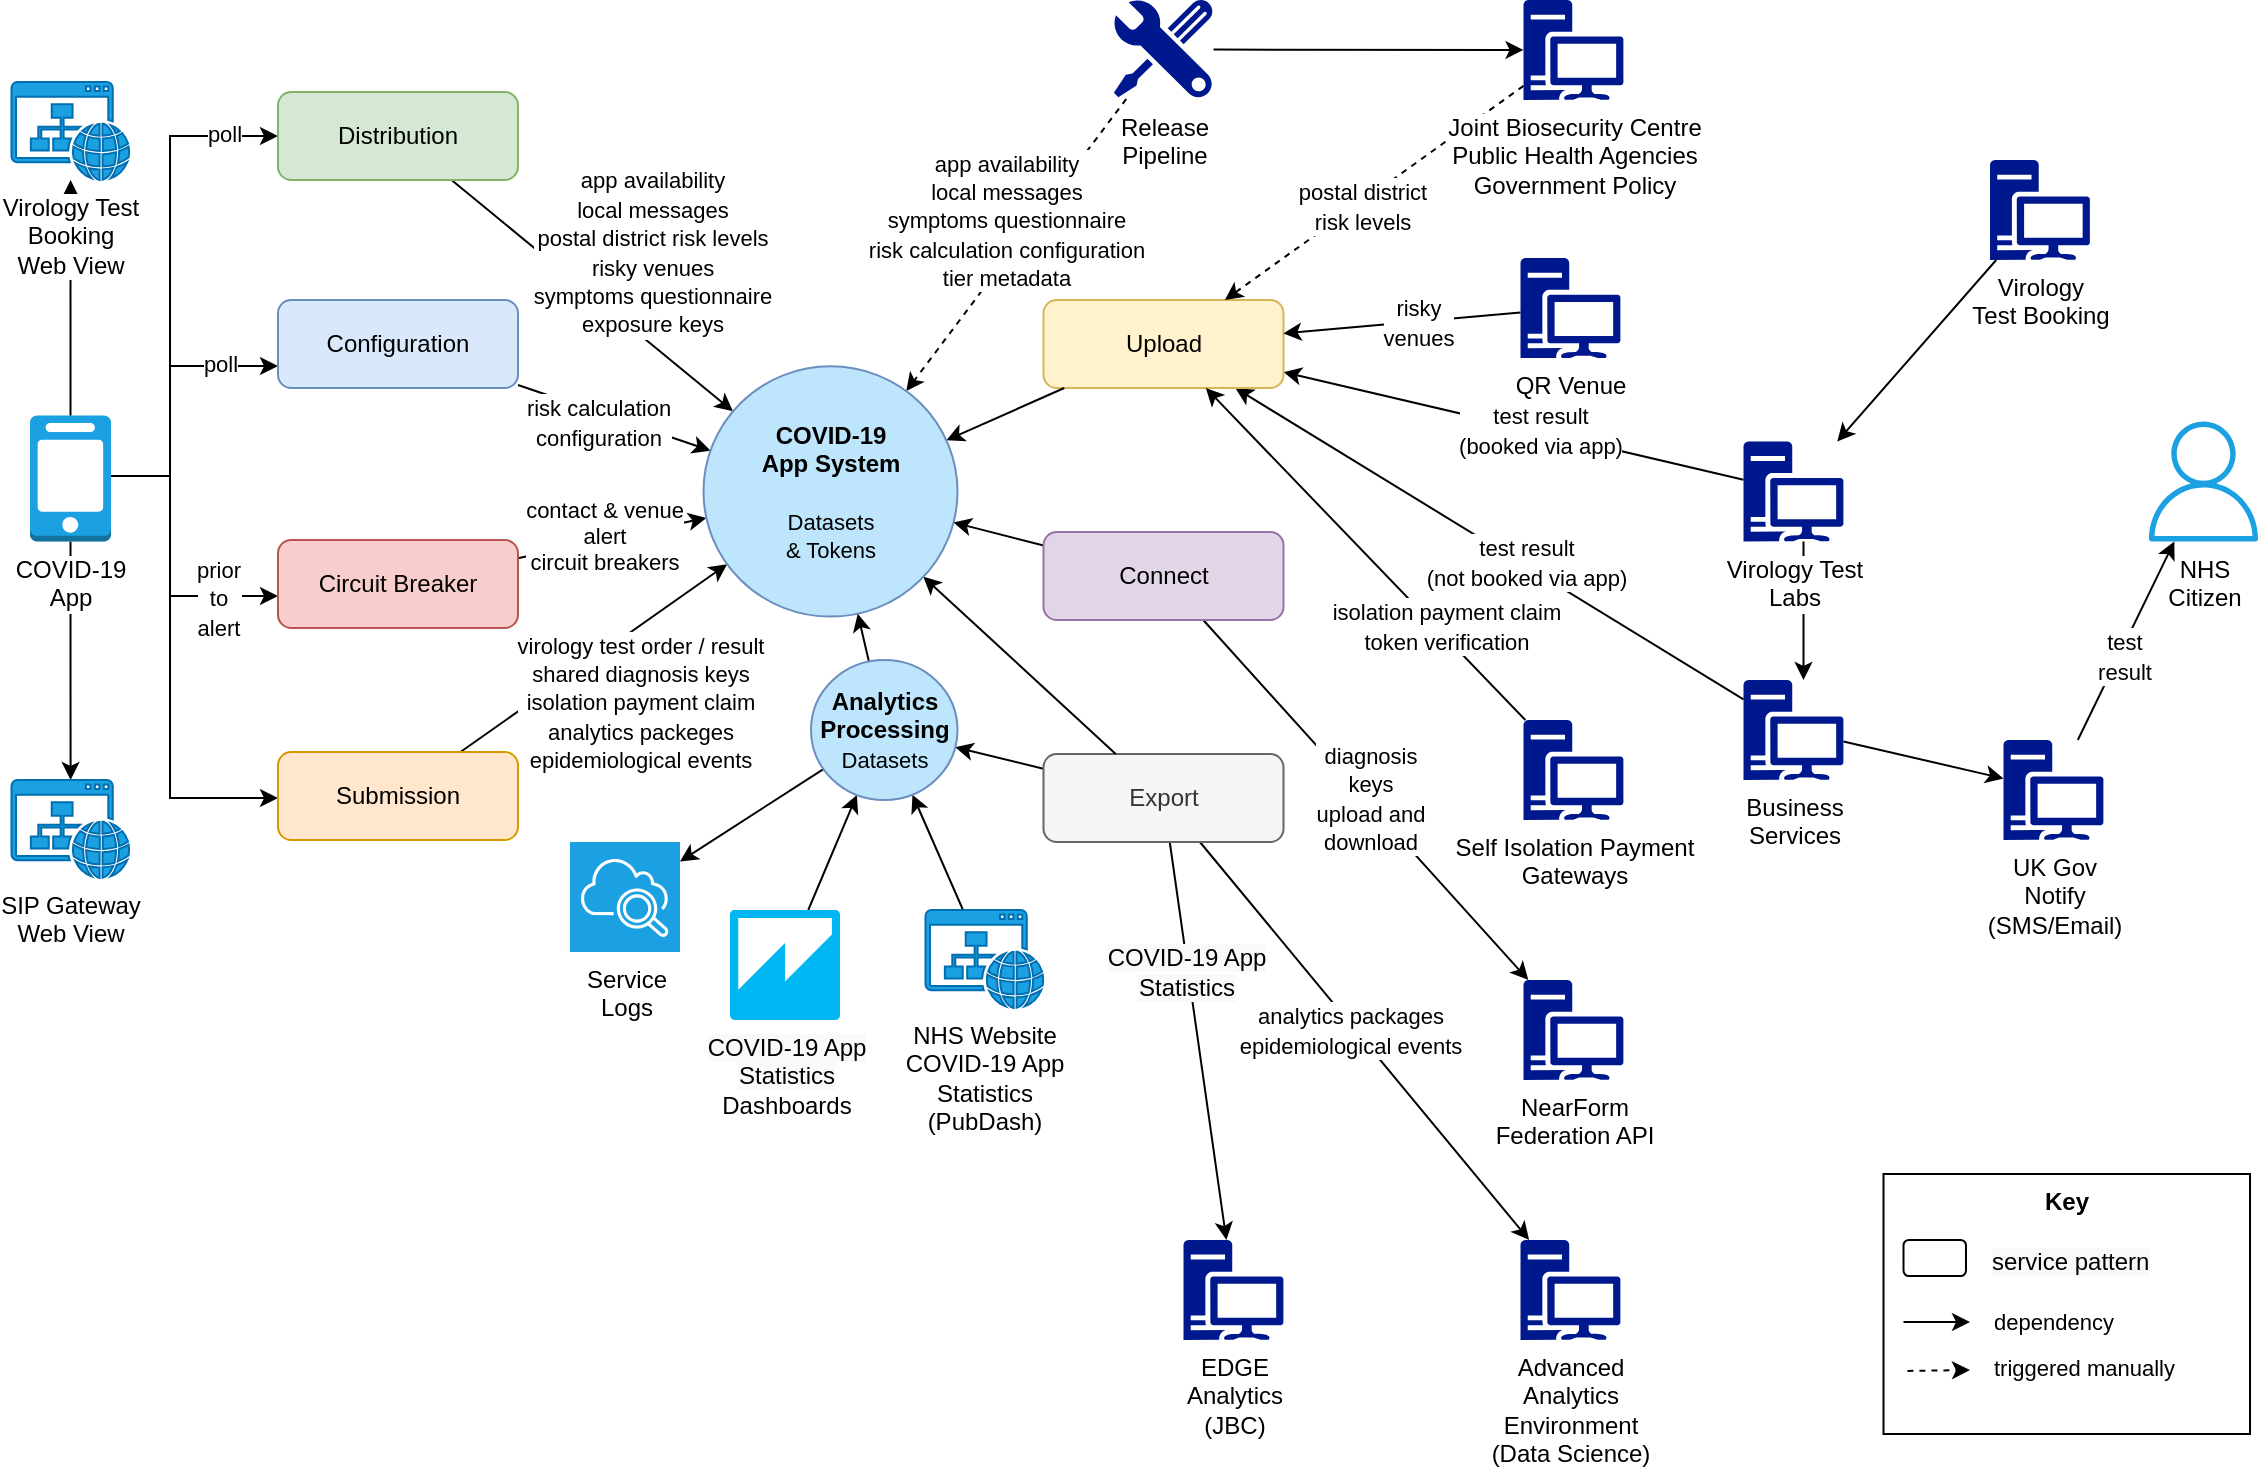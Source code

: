 <mxfile version="14.6.13" type="device"><diagram id="YvtDIl3AJYS9Tx4Kf0Pk" name="Page-1"><mxGraphModel dx="922" dy="652" grid="1" gridSize="10" guides="1" tooltips="1" connect="1" arrows="1" fold="1" page="1" pageScale="1" pageWidth="1169" pageHeight="1654" math="0" shadow="0"><root><mxCell id="0"/><mxCell id="1" parent="0"/><mxCell id="ELu_MXELMl4_VBQxbb0B-54" value="&lt;b&gt;Key&lt;/b&gt;" style="rounded=0;whiteSpace=wrap;html=1;labelPosition=center;verticalLabelPosition=middle;align=center;verticalAlign=top;fontSize=12;" parent="1" vertex="1"><mxGeometry x="956.75" y="697" width="183.25" height="130" as="geometry"/></mxCell><mxCell id="ELu_MXELMl4_VBQxbb0B-1" style="edgeStyle=orthogonalEdgeStyle;rounded=0;orthogonalLoop=1;jettySize=auto;html=1;startArrow=none;startFill=0;" parent="1" source="ELu_MXELMl4_VBQxbb0B-5" target="ELu_MXELMl4_VBQxbb0B-43" edge="1"><mxGeometry relative="1" as="geometry"><Array as="points"><mxPoint x="100" y="348"/><mxPoint x="100" y="408"/></Array></mxGeometry></mxCell><mxCell id="ELu_MXELMl4_VBQxbb0B-73" value="&lt;font style=&quot;font-size: 11px&quot;&gt;prior&lt;br&gt;to&lt;br&gt;alert&lt;br&gt;&lt;/font&gt;" style="edgeLabel;html=1;align=center;verticalAlign=middle;resizable=0;points=[];fontSize=12;" parent="ELu_MXELMl4_VBQxbb0B-1" vertex="1" connectable="0"><mxGeometry x="0.579" y="-1" relative="1" as="geometry"><mxPoint as="offset"/></mxGeometry></mxCell><mxCell id="ELu_MXELMl4_VBQxbb0B-2" style="edgeStyle=orthogonalEdgeStyle;rounded=0;orthogonalLoop=1;jettySize=auto;html=1;startArrow=none;startFill=0;" parent="1" source="ELu_MXELMl4_VBQxbb0B-5" target="ELu_MXELMl4_VBQxbb0B-16" edge="1"><mxGeometry relative="1" as="geometry"><Array as="points"><mxPoint x="100" y="348"/><mxPoint x="100" y="509"/></Array><mxPoint x="15.25" y="392.06" as="sourcePoint"/><mxPoint x="138.98" y="-103.94" as="targetPoint"/></mxGeometry></mxCell><mxCell id="ELu_MXELMl4_VBQxbb0B-3" style="edgeStyle=orthogonalEdgeStyle;rounded=0;orthogonalLoop=1;jettySize=auto;html=1;startArrow=none;startFill=0;" parent="1" source="ELu_MXELMl4_VBQxbb0B-5" target="ELu_MXELMl4_VBQxbb0B-25" edge="1"><mxGeometry relative="1" as="geometry"><Array as="points"><mxPoint x="100" y="348"/><mxPoint x="100" y="293"/></Array></mxGeometry></mxCell><mxCell id="ELu_MXELMl4_VBQxbb0B-4" value="poll" style="edgeLabel;html=1;align=center;verticalAlign=middle;resizable=0;points=[];" parent="ELu_MXELMl4_VBQxbb0B-3" vertex="1" connectable="0"><mxGeometry x="0.582" relative="1" as="geometry"><mxPoint y="-1" as="offset"/></mxGeometry></mxCell><mxCell id="ELu_MXELMl4_VBQxbb0B-78" style="edgeStyle=orthogonalEdgeStyle;rounded=0;orthogonalLoop=1;jettySize=auto;html=1;fontSize=12;" parent="1" source="ELu_MXELMl4_VBQxbb0B-5" target="042qW5zyvsDATAmllYkp-1" edge="1"><mxGeometry relative="1" as="geometry"><mxPoint x="50.8" y="520" as="targetPoint"/></mxGeometry></mxCell><mxCell id="ELu_MXELMl4_VBQxbb0B-6" style="rounded=0;orthogonalLoop=1;jettySize=auto;html=1;" parent="1" source="ELu_MXELMl4_VBQxbb0B-7" target="ELu_MXELMl4_VBQxbb0B-17" edge="1"><mxGeometry relative="1" as="geometry"><mxPoint x="923.75" y="365.14" as="targetPoint"/></mxGeometry></mxCell><mxCell id="ELu_MXELMl4_VBQxbb0B-56" value="&lt;font style=&quot;font-size: 11px&quot;&gt;test result&lt;br&gt;(booked via app)&lt;br&gt;&lt;/font&gt;" style="edgeLabel;html=1;align=center;verticalAlign=middle;resizable=0;points=[];fontSize=12;" parent="ELu_MXELMl4_VBQxbb0B-6" vertex="1" connectable="0"><mxGeometry x="-0.112" y="-1" relative="1" as="geometry"><mxPoint as="offset"/></mxGeometry></mxCell><mxCell id="ELu_MXELMl4_VBQxbb0B-8" style="edgeStyle=none;rounded=0;orthogonalLoop=1;jettySize=auto;html=1;" parent="1" source="ELu_MXELMl4_VBQxbb0B-11" target="ELu_MXELMl4_VBQxbb0B-34" edge="1"><mxGeometry relative="1" as="geometry"/></mxCell><mxCell id="ELu_MXELMl4_VBQxbb0B-74" value="&lt;span style=&quot;font-size: 11px&quot;&gt;&lt;br&gt;&lt;/span&gt;" style="edgeLabel;html=1;align=center;verticalAlign=middle;resizable=0;points=[];fontSize=12;" parent="ELu_MXELMl4_VBQxbb0B-8" vertex="1" connectable="0"><mxGeometry x="-0.226" y="2" relative="1" as="geometry"><mxPoint as="offset"/></mxGeometry></mxCell><mxCell id="ELu_MXELMl4_VBQxbb0B-9" style="rounded=0;orthogonalLoop=1;jettySize=auto;html=1;" parent="1" source="ELu_MXELMl4_VBQxbb0B-11" target="ELu_MXELMl4_VBQxbb0B-17" edge="1"><mxGeometry relative="1" as="geometry"><mxPoint x="745.247" y="499.3" as="targetPoint"/></mxGeometry></mxCell><mxCell id="ELu_MXELMl4_VBQxbb0B-57" value="&lt;font style=&quot;font-size: 11px&quot;&gt;test result&lt;br&gt;(not booked via app)&lt;br&gt;&lt;/font&gt;" style="edgeLabel;html=1;align=center;verticalAlign=middle;resizable=0;points=[];fontSize=12;" parent="ELu_MXELMl4_VBQxbb0B-9" vertex="1" connectable="0"><mxGeometry x="-0.137" y="-2" relative="1" as="geometry"><mxPoint as="offset"/></mxGeometry></mxCell><mxCell id="ELu_MXELMl4_VBQxbb0B-10" style="edgeStyle=orthogonalEdgeStyle;rounded=0;orthogonalLoop=1;jettySize=auto;html=1;" parent="1" source="ELu_MXELMl4_VBQxbb0B-7" target="ELu_MXELMl4_VBQxbb0B-11" edge="1"><mxGeometry relative="1" as="geometry"><Array as="points"><mxPoint x="916.75" y="420"/><mxPoint x="916.75" y="420"/></Array></mxGeometry></mxCell><mxCell id="ELu_MXELMl4_VBQxbb0B-11" value="Business &lt;br&gt;Services" style="aspect=fixed;pointerEvents=1;shadow=0;dashed=0;html=1;strokeColor=none;labelPosition=center;verticalLabelPosition=bottom;verticalAlign=top;align=center;fillColor=#00188D;shape=mxgraph.mscae.enterprise.workstation_client" parent="1" vertex="1"><mxGeometry x="886.75" y="450" width="50" height="50" as="geometry"/></mxCell><mxCell id="ELu_MXELMl4_VBQxbb0B-12" value="NHS&lt;br&gt;Citizen" style="outlineConnect=0;fontColor=#000000;fillColor=#1ba1e2;strokeColor=#006EAF;dashed=0;verticalLabelPosition=bottom;verticalAlign=top;align=center;html=1;fontSize=12;aspect=fixed;pointerEvents=1;shape=mxgraph.aws4.user;" parent="1" vertex="1"><mxGeometry x="1086.75" y="320.73" width="60" height="60" as="geometry"/></mxCell><mxCell id="ELu_MXELMl4_VBQxbb0B-13" value="" style="edgeStyle=orthogonalEdgeStyle;rounded=0;orthogonalLoop=1;jettySize=auto;html=1;" parent="1" source="ELu_MXELMl4_VBQxbb0B-5" target="ELu_MXELMl4_VBQxbb0B-23" edge="1"><mxGeometry relative="1" as="geometry"><Array as="points"><mxPoint x="100" y="348"/><mxPoint x="100" y="178"/></Array></mxGeometry></mxCell><mxCell id="ELu_MXELMl4_VBQxbb0B-14" value="poll" style="edgeLabel;html=1;align=center;verticalAlign=middle;resizable=0;points=[];" parent="ELu_MXELMl4_VBQxbb0B-13" vertex="1" connectable="0"><mxGeometry x="0.662" y="1" relative="1" as="geometry"><mxPoint x="16" as="offset"/></mxGeometry></mxCell><mxCell id="ELu_MXELMl4_VBQxbb0B-15" style="edgeStyle=none;rounded=0;orthogonalLoop=1;jettySize=auto;html=1;" parent="1" source="ELu_MXELMl4_VBQxbb0B-16" target="ELu_MXELMl4_VBQxbb0B-44" edge="1"><mxGeometry relative="1" as="geometry"/></mxCell><mxCell id="ELu_MXELMl4_VBQxbb0B-71" value="&lt;font style=&quot;font-size: 11px&quot;&gt;virology test order / result&lt;br&gt;shared diagnosis keys&lt;br&gt;isolation payment claim&lt;br&gt;analytics packeges&lt;br&gt;epidemiological events&lt;br&gt;&lt;/font&gt;" style="edgeLabel;html=1;align=center;verticalAlign=middle;resizable=0;points=[];fontSize=12;" parent="ELu_MXELMl4_VBQxbb0B-15" vertex="1" connectable="0"><mxGeometry x="-0.082" y="-1" relative="1" as="geometry"><mxPoint x="28" y="17" as="offset"/></mxGeometry></mxCell><mxCell id="ELu_MXELMl4_VBQxbb0B-16" value="Submission" style="rounded=1;whiteSpace=wrap;html=1;fillColor=#ffe6cc;strokeColor=#d79b00;" parent="1" vertex="1"><mxGeometry x="154" y="486" width="120" height="44" as="geometry"/></mxCell><mxCell id="ELu_MXELMl4_VBQxbb0B-17" value="Upload" style="rounded=1;whiteSpace=wrap;html=1;fillColor=#fff2cc;strokeColor=#d6b656;" parent="1" vertex="1"><mxGeometry x="536.75" y="260" width="120" height="44" as="geometry"/></mxCell><mxCell id="ELu_MXELMl4_VBQxbb0B-18" style="rounded=0;orthogonalLoop=1;jettySize=auto;html=1;" parent="1" source="ELu_MXELMl4_VBQxbb0B-47" target="ELu_MXELMl4_VBQxbb0B-28" edge="1"><mxGeometry relative="1" as="geometry"><mxPoint x="776.75" y="391.354" as="sourcePoint"/></mxGeometry></mxCell><mxCell id="ELu_MXELMl4_VBQxbb0B-60" value="&lt;font style=&quot;font-size: 11px&quot;&gt;diagnosis&lt;br&gt;keys&lt;br&gt;upload and &lt;br&gt;download&lt;br&gt;&lt;/font&gt;" style="edgeLabel;html=1;align=center;verticalAlign=middle;resizable=0;points=[];fontSize=12;" parent="ELu_MXELMl4_VBQxbb0B-18" vertex="1" connectable="0"><mxGeometry x="0.005" y="2" relative="1" as="geometry"><mxPoint as="offset"/></mxGeometry></mxCell><mxCell id="ELu_MXELMl4_VBQxbb0B-19" style="rounded=0;orthogonalLoop=1;jettySize=auto;html=1;" parent="1" source="ELu_MXELMl4_VBQxbb0B-17" target="ELu_MXELMl4_VBQxbb0B-44" edge="1"><mxGeometry relative="1" as="geometry"><mxPoint x="656.75" y="392.882" as="sourcePoint"/><mxPoint x="492.48" y="371.802" as="targetPoint"/></mxGeometry></mxCell><mxCell id="ELu_MXELMl4_VBQxbb0B-20" style="rounded=0;orthogonalLoop=1;jettySize=auto;html=1;" parent="1" source="ELu_MXELMl4_VBQxbb0B-21" target="ELu_MXELMl4_VBQxbb0B-29" edge="1"><mxGeometry relative="1" as="geometry"/></mxCell><mxCell id="ELu_MXELMl4_VBQxbb0B-61" value="&lt;font style=&quot;font-size: 11px&quot;&gt;analytics packages&lt;br&gt;epidemiological events&lt;/font&gt;" style="edgeLabel;html=1;align=center;verticalAlign=middle;resizable=0;points=[];fontSize=12;" parent="ELu_MXELMl4_VBQxbb0B-20" vertex="1" connectable="0"><mxGeometry x="-0.137" relative="1" as="geometry"><mxPoint x="4" y="8" as="offset"/></mxGeometry></mxCell><mxCell id="ELu_MXELMl4_VBQxbb0B-85" style="rounded=0;orthogonalLoop=1;jettySize=auto;html=1;fontSize=12;endArrow=classic;endFill=1;" parent="1" source="ELu_MXELMl4_VBQxbb0B-21" target="ELu_MXELMl4_VBQxbb0B-84" edge="1"><mxGeometry relative="1" as="geometry"/></mxCell><mxCell id="ELu_MXELMl4_VBQxbb0B-93" value="&lt;span style=&quot;background-color: rgb(248 , 249 , 250)&quot;&gt;COVID-19 App&lt;/span&gt;&lt;br style=&quot;background-color: rgb(248 , 249 , 250)&quot;&gt;&lt;span style=&quot;background-color: rgb(248 , 249 , 250)&quot;&gt;Statistics&lt;/span&gt;" style="edgeLabel;html=1;align=center;verticalAlign=middle;resizable=0;points=[];fontSize=12;" parent="ELu_MXELMl4_VBQxbb0B-85" vertex="1" connectable="0"><mxGeometry x="-0.026" relative="1" as="geometry"><mxPoint x="-6" y="-32" as="offset"/></mxGeometry></mxCell><mxCell id="ELu_MXELMl4_VBQxbb0B-92" style="edgeStyle=none;rounded=0;orthogonalLoop=1;jettySize=auto;html=1;fontSize=12;endArrow=classic;endFill=1;" parent="1" source="ELu_MXELMl4_VBQxbb0B-21" target="ELu_MXELMl4_VBQxbb0B-90" edge="1"><mxGeometry relative="1" as="geometry"/></mxCell><mxCell id="ELu_MXELMl4_VBQxbb0B-21" value="Export" style="rounded=1;whiteSpace=wrap;html=1;fillColor=#f5f5f5;strokeColor=#666666;fontColor=#333333;" parent="1" vertex="1"><mxGeometry x="536.75" y="487" width="120" height="44" as="geometry"/></mxCell><mxCell id="ELu_MXELMl4_VBQxbb0B-22" style="edgeStyle=none;rounded=0;orthogonalLoop=1;jettySize=auto;html=1;" parent="1" source="ELu_MXELMl4_VBQxbb0B-23" target="ELu_MXELMl4_VBQxbb0B-44" edge="1"><mxGeometry relative="1" as="geometry"><mxPoint x="412.454" y="-246.223" as="targetPoint"/></mxGeometry></mxCell><mxCell id="ELu_MXELMl4_VBQxbb0B-70" value="&lt;font style=&quot;font-size: 11px&quot;&gt;app availability&lt;br&gt;local messages&lt;br&gt;postal district risk levels&lt;br&gt;risky venues&lt;br&gt;symptoms questionnaire&lt;br&gt;exposure keys&lt;br&gt;&lt;/font&gt;" style="edgeLabel;html=1;align=center;verticalAlign=middle;resizable=0;points=[];fontSize=12;" parent="ELu_MXELMl4_VBQxbb0B-22" vertex="1" connectable="0"><mxGeometry x="-0.014" relative="1" as="geometry"><mxPoint x="30" y="-21" as="offset"/></mxGeometry></mxCell><mxCell id="ELu_MXELMl4_VBQxbb0B-23" value="Distribution" style="rounded=1;whiteSpace=wrap;html=1;fillColor=#d5e8d4;strokeColor=#82b366;" parent="1" vertex="1"><mxGeometry x="154" y="156" width="120" height="44" as="geometry"/></mxCell><mxCell id="ELu_MXELMl4_VBQxbb0B-24" style="edgeStyle=none;rounded=0;orthogonalLoop=1;jettySize=auto;html=1;" parent="1" source="ELu_MXELMl4_VBQxbb0B-25" target="ELu_MXELMl4_VBQxbb0B-44" edge="1"><mxGeometry relative="1" as="geometry"><mxPoint x="348.12" y="343.0" as="targetPoint"/></mxGeometry></mxCell><mxCell id="ELu_MXELMl4_VBQxbb0B-69" value="&lt;font style=&quot;font-size: 11px&quot;&gt;risk calculation&lt;br&gt;configuration&lt;/font&gt;" style="edgeLabel;html=1;align=center;verticalAlign=middle;resizable=0;points=[];fontSize=12;" parent="ELu_MXELMl4_VBQxbb0B-24" vertex="1" connectable="0"><mxGeometry x="-0.169" y="-1" relative="1" as="geometry"><mxPoint y="4" as="offset"/></mxGeometry></mxCell><mxCell id="ELu_MXELMl4_VBQxbb0B-25" value="Configuration" style="rounded=1;whiteSpace=wrap;html=1;fillColor=#dae8fc;strokeColor=#6c8ebf;" parent="1" vertex="1"><mxGeometry x="154" y="260" width="120" height="44" as="geometry"/></mxCell><mxCell id="ELu_MXELMl4_VBQxbb0B-26" style="edgeStyle=none;rounded=0;orthogonalLoop=1;jettySize=auto;html=1;" parent="1" source="ELu_MXELMl4_VBQxbb0B-27" target="ELu_MXELMl4_VBQxbb0B-17" edge="1"><mxGeometry relative="1" as="geometry"><mxPoint x="746.715" y="586.46" as="targetPoint"/></mxGeometry></mxCell><mxCell id="ELu_MXELMl4_VBQxbb0B-59" value="&lt;span style=&quot;font-size: 11px&quot;&gt;isolation payment claim &lt;br&gt;token verification&lt;br&gt;&lt;/span&gt;" style="edgeLabel;html=1;align=center;verticalAlign=middle;resizable=0;points=[];fontSize=12;" parent="ELu_MXELMl4_VBQxbb0B-26" vertex="1" connectable="0"><mxGeometry x="-0.157" relative="1" as="geometry"><mxPoint x="27" y="23" as="offset"/></mxGeometry></mxCell><mxCell id="ELu_MXELMl4_VBQxbb0B-28" value="NearForm &lt;br&gt;Federation API" style="aspect=fixed;pointerEvents=1;shadow=0;dashed=0;html=1;strokeColor=none;labelPosition=center;verticalLabelPosition=bottom;verticalAlign=top;align=center;fillColor=#00188D;shape=mxgraph.mscae.enterprise.workstation_client" parent="1" vertex="1"><mxGeometry x="776.75" y="600" width="50" height="50" as="geometry"/></mxCell><mxCell id="ELu_MXELMl4_VBQxbb0B-29" value="Advanced&lt;br&gt;Analytics&lt;br&gt;Environment&lt;br&gt;(Data Science)" style="aspect=fixed;pointerEvents=1;shadow=0;dashed=0;html=1;strokeColor=none;labelPosition=center;verticalLabelPosition=bottom;verticalAlign=top;align=center;fillColor=#00188D;shape=mxgraph.mscae.enterprise.workstation_client" parent="1" vertex="1"><mxGeometry x="775.25" y="729.997" width="50" height="50" as="geometry"/></mxCell><mxCell id="ELu_MXELMl4_VBQxbb0B-30" style="edgeStyle=none;rounded=0;orthogonalLoop=1;jettySize=auto;html=1;dashed=1;" parent="1" source="ELu_MXELMl4_VBQxbb0B-31" target="ELu_MXELMl4_VBQxbb0B-17" edge="1"><mxGeometry relative="1" as="geometry"/></mxCell><mxCell id="ELu_MXELMl4_VBQxbb0B-65" value="&lt;font style=&quot;font-size: 11px&quot;&gt;postal district &lt;br&gt;risk levels&lt;br&gt;&lt;/font&gt;" style="edgeLabel;html=1;align=center;verticalAlign=middle;resizable=0;points=[];fontSize=12;" parent="ELu_MXELMl4_VBQxbb0B-30" vertex="1" connectable="0"><mxGeometry x="0.097" y="1" relative="1" as="geometry"><mxPoint as="offset"/></mxGeometry></mxCell><mxCell id="ELu_MXELMl4_VBQxbb0B-31" value="Joint Biosecurity Centre&lt;br&gt;Public Health Agencies&lt;br&gt;Government Policy" style="aspect=fixed;pointerEvents=1;shadow=0;dashed=0;html=1;strokeColor=none;labelPosition=center;verticalLabelPosition=bottom;verticalAlign=top;align=center;fillColor=#00188D;shape=mxgraph.mscae.enterprise.workstation_client;labelBackgroundColor=#ffffff;" parent="1" vertex="1"><mxGeometry x="776.75" y="110.0" width="50" height="50" as="geometry"/></mxCell><mxCell id="ELu_MXELMl4_VBQxbb0B-32" style="edgeStyle=none;rounded=0;orthogonalLoop=1;jettySize=auto;html=1;" parent="1" source="ELu_MXELMl4_VBQxbb0B-34" target="ELu_MXELMl4_VBQxbb0B-12" edge="1"><mxGeometry relative="1" as="geometry"/></mxCell><mxCell id="ELu_MXELMl4_VBQxbb0B-33" value="&lt;span style=&quot;color: rgba(0 , 0 , 0 , 0) ; font-family: monospace ; font-size: 0px ; background-color: rgb(248 , 249 , 250)&quot;&gt;%3CmxGraphModel%3E%3Croot%3E%3CmxCell%20id%3D%220%22%2F%3E%3CmxCell%20id%3D%221%22%20parent%3D%220%22%2F%3E%3CmxCell%20id%3D%222%22%20value%3D%22CTA%20%26lt%3Bbr%26gt%3BToken%22%20style%3D%22edgeLabel%3Bhtml%3D1%3Balign%3Dcenter%3BverticalAlign%3Dmiddle%3Bresizable%3D0%3Bpoints%3D%5B%5D%3B%22%20vertex%3D%221%22%20connectable%3D%220%22%20parent%3D%221%22%3E%3CmxGeometry%20x%3D%22970.925%22%20y%3D%221196.253%22%20as%3D%22geometry%22%2F%3E%3C%2FmxCell%3E%3C%2Froot%3E%3C%2FmxGraphModel%3ECTA&lt;br&gt;Toke&lt;br&gt;&lt;/span&gt;" style="edgeLabel;html=1;align=center;verticalAlign=middle;resizable=0;points=[];" parent="ELu_MXELMl4_VBQxbb0B-32" vertex="1" connectable="0"><mxGeometry x="-0.119" y="-2" relative="1" as="geometry"><mxPoint as="offset"/></mxGeometry></mxCell><mxCell id="ELu_MXELMl4_VBQxbb0B-103" value="&lt;span style=&quot;font-size: 11px&quot;&gt;test&lt;/span&gt;&lt;br style=&quot;font-size: 11px&quot;&gt;&lt;span style=&quot;font-size: 11px&quot;&gt;result&lt;/span&gt;" style="edgeLabel;html=1;align=center;verticalAlign=middle;resizable=0;points=[];fontSize=12;" parent="ELu_MXELMl4_VBQxbb0B-32" vertex="1" connectable="0"><mxGeometry x="-0.13" y="-2" relative="1" as="geometry"><mxPoint as="offset"/></mxGeometry></mxCell><mxCell id="ELu_MXELMl4_VBQxbb0B-34" value="UK Gov&lt;br&gt;Notify&lt;br&gt;(SMS/Email)" style="aspect=fixed;pointerEvents=1;shadow=0;dashed=0;html=1;strokeColor=none;labelPosition=center;verticalLabelPosition=bottom;verticalAlign=top;align=center;fillColor=#00188D;shape=mxgraph.mscae.enterprise.workstation_client" parent="1" vertex="1"><mxGeometry x="1016.75" y="480" width="50" height="50" as="geometry"/></mxCell><mxCell id="ELu_MXELMl4_VBQxbb0B-35" style="edgeStyle=none;rounded=0;orthogonalLoop=1;jettySize=auto;html=1;" parent="1" source="ELu_MXELMl4_VBQxbb0B-36" target="ELu_MXELMl4_VBQxbb0B-17" edge="1"><mxGeometry relative="1" as="geometry"/></mxCell><mxCell id="ELu_MXELMl4_VBQxbb0B-55" value="&lt;font style=&quot;font-size: 11px&quot;&gt;risky&lt;br&gt;venues&lt;/font&gt;" style="edgeLabel;html=1;align=center;verticalAlign=middle;resizable=0;points=[];fontSize=12;" parent="ELu_MXELMl4_VBQxbb0B-35" vertex="1" connectable="0"><mxGeometry x="-0.131" relative="1" as="geometry"><mxPoint as="offset"/></mxGeometry></mxCell><mxCell id="ELu_MXELMl4_VBQxbb0B-36" value="QR Venue" style="aspect=fixed;pointerEvents=1;shadow=0;dashed=0;html=1;strokeColor=none;labelPosition=center;verticalLabelPosition=bottom;verticalAlign=top;align=center;fillColor=#00188D;shape=mxgraph.mscae.enterprise.workstation_client" parent="1" vertex="1"><mxGeometry x="775.25" y="239.06" width="50" height="50" as="geometry"/></mxCell><mxCell id="ELu_MXELMl4_VBQxbb0B-37" style="edgeStyle=none;rounded=0;orthogonalLoop=1;jettySize=auto;html=1;exitX=0.5;exitY=1;exitDx=0;exitDy=0;exitPerimeter=0;" parent="1" source="ELu_MXELMl4_VBQxbb0B-29" target="ELu_MXELMl4_VBQxbb0B-29" edge="1"><mxGeometry relative="1" as="geometry"/></mxCell><mxCell id="ELu_MXELMl4_VBQxbb0B-38" style="rounded=0;orthogonalLoop=1;jettySize=auto;html=1;" parent="1" source="ELu_MXELMl4_VBQxbb0B-21" target="ELu_MXELMl4_VBQxbb0B-44" edge="1"><mxGeometry relative="1" as="geometry"><mxPoint x="586.75" y="925.14" as="sourcePoint"/><mxPoint x="531.75" y="874.54" as="targetPoint"/></mxGeometry></mxCell><mxCell id="ELu_MXELMl4_VBQxbb0B-39" style="edgeStyle=none;rounded=0;orthogonalLoop=1;jettySize=auto;html=1;dashed=1;" parent="1" source="ELu_MXELMl4_VBQxbb0B-41" target="ELu_MXELMl4_VBQxbb0B-44" edge="1"><mxGeometry relative="1" as="geometry"><mxPoint x="530.316" y="-191.424" as="targetPoint"/></mxGeometry></mxCell><mxCell id="ELu_MXELMl4_VBQxbb0B-64" value="&lt;font style=&quot;font-size: 11px&quot;&gt;app availability&lt;br&gt;local messages&lt;br&gt;symptoms questionnaire&lt;br&gt;risk calculation configuration&lt;br&gt;tier metadata&lt;br&gt;&lt;/font&gt;" style="edgeLabel;html=1;align=center;verticalAlign=middle;resizable=0;points=[];fontSize=12;" parent="ELu_MXELMl4_VBQxbb0B-39" vertex="1" connectable="0"><mxGeometry x="-0.054" y="-1" relative="1" as="geometry"><mxPoint x="-8" y="-8" as="offset"/></mxGeometry></mxCell><mxCell id="ELu_MXELMl4_VBQxbb0B-40" style="edgeStyle=none;rounded=0;orthogonalLoop=1;jettySize=auto;html=1;" parent="1" source="ELu_MXELMl4_VBQxbb0B-41" target="ELu_MXELMl4_VBQxbb0B-31" edge="1"><mxGeometry relative="1" as="geometry"/></mxCell><mxCell id="ELu_MXELMl4_VBQxbb0B-41" value="Release &lt;br&gt;Pipeline" style="verticalLabelPosition=bottom;html=1;fillColor=#00188D;strokeColor=none;verticalAlign=top;pointerEvents=1;align=center;shape=mxgraph.cisco_safe.people_places_things_icons.icon10;shadow=0;dashed=0;" parent="1" vertex="1"><mxGeometry x="571.75" y="110" width="50" height="49.5" as="geometry"/></mxCell><mxCell id="ELu_MXELMl4_VBQxbb0B-42" value="contact &amp;amp; venue&lt;br&gt;alert&lt;br&gt;circuit breakers" style="edgeStyle=none;rounded=0;orthogonalLoop=1;jettySize=auto;html=1;" parent="1" source="ELu_MXELMl4_VBQxbb0B-43" target="ELu_MXELMl4_VBQxbb0B-44" edge="1"><mxGeometry x="-0.078" y="2" relative="1" as="geometry"><mxPoint x="347.849" y="361.897" as="targetPoint"/><mxPoint as="offset"/></mxGeometry></mxCell><mxCell id="ELu_MXELMl4_VBQxbb0B-43" value="Circuit Breaker" style="rounded=1;whiteSpace=wrap;html=1;fillColor=#f8cecc;strokeColor=#b85450;" parent="1" vertex="1"><mxGeometry x="154" y="380" width="120" height="44" as="geometry"/></mxCell><mxCell id="ELu_MXELMl4_VBQxbb0B-44" value="&lt;b&gt;COVID-19&lt;/b&gt;&lt;br&gt;&lt;b&gt;App System&lt;/b&gt;&lt;br&gt;&lt;font style=&quot;font-size: 11px&quot;&gt;&lt;br&gt;Datasets&lt;br&gt;&amp;amp; Tokens&lt;br&gt;&lt;/font&gt;" style="ellipse;whiteSpace=wrap;html=1;fontFamily=Helvetica;fontSize=12;align=center;strokeColor=#6c8ebf;fontColor=#000000;rounded=1;fillColor=#BDE5FC;" parent="1" vertex="1"><mxGeometry x="366.75" y="293.16" width="127" height="125.14" as="geometry"/></mxCell><mxCell id="ELu_MXELMl4_VBQxbb0B-45" style="edgeStyle=none;rounded=0;orthogonalLoop=1;jettySize=auto;html=1;exitX=0.5;exitY=1;exitDx=0;exitDy=0;exitPerimeter=0;" parent="1" source="ELu_MXELMl4_VBQxbb0B-31" target="ELu_MXELMl4_VBQxbb0B-31" edge="1"><mxGeometry relative="1" as="geometry"/></mxCell><mxCell id="ELu_MXELMl4_VBQxbb0B-46" style="edgeStyle=none;rounded=0;orthogonalLoop=1;jettySize=auto;html=1;" parent="1" source="ELu_MXELMl4_VBQxbb0B-47" target="ELu_MXELMl4_VBQxbb0B-44" edge="1"><mxGeometry relative="1" as="geometry"/></mxCell><mxCell id="ELu_MXELMl4_VBQxbb0B-47" value="Connect" style="rounded=1;whiteSpace=wrap;html=1;fillColor=#e1d5e7;strokeColor=#9673a6;" parent="1" vertex="1"><mxGeometry x="536.75" y="376" width="120" height="44" as="geometry"/></mxCell><mxCell id="ELu_MXELMl4_VBQxbb0B-48" style="rounded=0;orthogonalLoop=1;jettySize=auto;html=1;" parent="1" source="ELu_MXELMl4_VBQxbb0B-49" target="ELu_MXELMl4_VBQxbb0B-7" edge="1"><mxGeometry relative="1" as="geometry"/></mxCell><mxCell id="ELu_MXELMl4_VBQxbb0B-49" value="Virology &lt;br&gt;Test Booking" style="aspect=fixed;pointerEvents=1;shadow=0;dashed=0;html=1;strokeColor=none;labelPosition=center;verticalLabelPosition=bottom;verticalAlign=top;align=center;fillColor=#00188D;shape=mxgraph.mscae.enterprise.workstation_client" parent="1" vertex="1"><mxGeometry x="1010" y="190.0" width="50" height="50" as="geometry"/></mxCell><mxCell id="ELu_MXELMl4_VBQxbb0B-50" style="edgeStyle=none;rounded=0;orthogonalLoop=1;jettySize=auto;html=1;dashed=1;" parent="1" edge="1"><mxGeometry relative="1" as="geometry"><mxPoint x="968.727" y="795.45" as="sourcePoint"/><mxPoint x="1000" y="795" as="targetPoint"/></mxGeometry></mxCell><mxCell id="ELu_MXELMl4_VBQxbb0B-52" style="edgeStyle=none;rounded=0;orthogonalLoop=1;jettySize=auto;html=1;" parent="1" edge="1"><mxGeometry relative="1" as="geometry"><mxPoint x="966.75" y="770.997" as="sourcePoint"/><mxPoint x="1000" y="771" as="targetPoint"/></mxGeometry></mxCell><mxCell id="ELu_MXELMl4_VBQxbb0B-72" value="" style="rounded=1;whiteSpace=wrap;html=1;" parent="1" vertex="1"><mxGeometry x="966.75" y="730" width="31.25" height="18" as="geometry"/></mxCell><mxCell id="ELu_MXELMl4_VBQxbb0B-7" value="Virology Test&lt;br&gt;Labs" style="aspect=fixed;pointerEvents=1;shadow=0;dashed=0;html=1;strokeColor=none;labelPosition=center;verticalLabelPosition=bottom;verticalAlign=top;align=center;fillColor=#00188D;shape=mxgraph.mscae.enterprise.workstation_client;labelBackgroundColor=#ffffff;" parent="1" vertex="1"><mxGeometry x="886.75" y="330.73" width="50" height="50" as="geometry"/></mxCell><mxCell id="ELu_MXELMl4_VBQxbb0B-27" value="Self Isolation Payment&lt;br&gt;Gateways" style="aspect=fixed;pointerEvents=1;shadow=0;dashed=0;html=1;strokeColor=none;labelPosition=center;verticalLabelPosition=bottom;verticalAlign=top;align=center;fillColor=#00188D;shape=mxgraph.mscae.enterprise.workstation_client;labelBackgroundColor=#ffffff;" parent="1" vertex="1"><mxGeometry x="776.75" y="470" width="50" height="50" as="geometry"/></mxCell><mxCell id="ELu_MXELMl4_VBQxbb0B-5" value="COVID-19&lt;br&gt;App" style="outlineConnect=0;dashed=0;verticalLabelPosition=bottom;verticalAlign=top;align=center;html=1;shape=mxgraph.aws3.mobile_client;fillColor=#1ba1e2;strokeColor=#006EAF;labelBackgroundColor=#ffffff;" parent="1" vertex="1"><mxGeometry x="30" y="317.733" width="40.5" height="63" as="geometry"/></mxCell><mxCell id="ELu_MXELMl4_VBQxbb0B-80" value="" style="edgeStyle=orthogonalEdgeStyle;rounded=0;orthogonalLoop=1;jettySize=auto;html=1;fontSize=12;endArrow=classic;endFill=1;" parent="1" source="ELu_MXELMl4_VBQxbb0B-5" target="042qW5zyvsDATAmllYkp-2" edge="1"><mxGeometry relative="1" as="geometry"><mxPoint x="67.036" y="317.733" as="sourcePoint"/><mxPoint x="51" y="200.0" as="targetPoint"/><Array as="points"/></mxGeometry></mxCell><mxCell id="ELu_MXELMl4_VBQxbb0B-84" value="EDGE&lt;br&gt;Analytics&lt;br&gt;(JBC)" style="aspect=fixed;pointerEvents=1;shadow=0;dashed=0;html=1;strokeColor=none;labelPosition=center;verticalLabelPosition=bottom;verticalAlign=top;align=center;fillColor=#00188D;shape=mxgraph.mscae.enterprise.workstation_client" parent="1" vertex="1"><mxGeometry x="606.75" y="729.997" width="50" height="50" as="geometry"/></mxCell><mxCell id="ELu_MXELMl4_VBQxbb0B-89" style="edgeStyle=none;rounded=0;orthogonalLoop=1;jettySize=auto;html=1;fontSize=12;endArrow=classic;endFill=1;" parent="1" source="ELu_MXELMl4_VBQxbb0B-94" target="ELu_MXELMl4_VBQxbb0B-90" edge="1"><mxGeometry relative="1" as="geometry"><mxPoint x="440" y="490" as="targetPoint"/><mxPoint x="391.275" y="569.997" as="sourcePoint"/></mxGeometry></mxCell><mxCell id="ELu_MXELMl4_VBQxbb0B-88" style="edgeStyle=none;rounded=0;orthogonalLoop=1;jettySize=auto;html=1;fontSize=12;endArrow=classic;endFill=1;" parent="1" source="JNxIpBwYw_Vv8wz_03Qu-1" target="ELu_MXELMl4_VBQxbb0B-90" edge="1"><mxGeometry relative="1" as="geometry"><mxPoint x="450" y="490" as="targetPoint"/></mxGeometry></mxCell><mxCell id="ELu_MXELMl4_VBQxbb0B-91" style="edgeStyle=none;rounded=0;orthogonalLoop=1;jettySize=auto;html=1;fontSize=12;endArrow=classic;endFill=1;" parent="1" source="ELu_MXELMl4_VBQxbb0B-90" target="ELu_MXELMl4_VBQxbb0B-44" edge="1"><mxGeometry relative="1" as="geometry"/></mxCell><mxCell id="ELu_MXELMl4_VBQxbb0B-102" style="edgeStyle=none;rounded=0;orthogonalLoop=1;jettySize=auto;html=1;fontSize=12;endArrow=classic;endFill=1;" parent="1" source="ELu_MXELMl4_VBQxbb0B-90" target="ELu_MXELMl4_VBQxbb0B-101" edge="1"><mxGeometry relative="1" as="geometry"/></mxCell><mxCell id="ELu_MXELMl4_VBQxbb0B-90" value="&lt;font style=&quot;line-height: 120%&quot;&gt;&lt;b style=&quot;font-size: 12px&quot;&gt;Analytics&lt;br&gt;Processing&lt;/b&gt;&lt;br&gt;&lt;font style=&quot;font-size: 11px&quot;&gt;Datasets&lt;/font&gt;&lt;/font&gt;" style="ellipse;whiteSpace=wrap;html=1;fontFamily=Helvetica;fontSize=12;align=center;fillColor=#BDE5FC;strokeColor=#6c8ebf;fontColor=#000000;rounded=1;" parent="1" vertex="1"><mxGeometry x="420.5" y="440" width="73.25" height="70" as="geometry"/></mxCell><mxCell id="ELu_MXELMl4_VBQxbb0B-94" value="&lt;span style=&quot;background-color: rgb(248 , 249 , 250)&quot;&gt;COVID-19 App&lt;/span&gt;&lt;br style=&quot;background-color: rgb(248 , 249 , 250)&quot;&gt;&lt;span style=&quot;background-color: rgb(248 , 249 , 250)&quot;&gt;Statistics&lt;/span&gt;&lt;br&gt;Dashboards" style="outlineConnect=0;dashed=0;verticalLabelPosition=bottom;verticalAlign=top;align=center;html=1;shape=mxgraph.aws3.quicksight;fillColor=#00B7F4;gradientColor=none;shadow=0;labelBackgroundColor=#ffffff;sketch=0;fontSize=12;" parent="1" vertex="1"><mxGeometry x="380" y="565" width="55" height="55" as="geometry"/></mxCell><mxCell id="ELu_MXELMl4_VBQxbb0B-96" value="&lt;span style=&quot;color: rgb(0 , 0 , 0) ; font-family: &amp;#34;helvetica&amp;#34; ; font-size: 12px ; font-style: normal ; font-weight: 400 ; letter-spacing: normal ; text-align: center ; text-indent: 0px ; text-transform: none ; word-spacing: 0px ; background-color: rgb(248 , 249 , 250) ; display: inline ; float: none&quot;&gt;service pattern&lt;/span&gt;" style="text;whiteSpace=wrap;html=1;fontSize=12;" parent="1" vertex="1"><mxGeometry x="1009" y="727" width="121" height="30" as="geometry"/></mxCell><mxCell id="ELu_MXELMl4_VBQxbb0B-98" value="&lt;meta charset=&quot;utf-8&quot;&gt;&lt;span style=&quot;color: rgb(0, 0, 0); font-family: helvetica; font-size: 11px; font-style: normal; font-weight: 400; letter-spacing: normal; text-align: center; text-indent: 0px; text-transform: none; word-spacing: 0px; background-color: rgb(255, 255, 255); display: inline; float: none;&quot;&gt;dependency&lt;/span&gt;" style="text;whiteSpace=wrap;html=1;fontSize=12;" parent="1" vertex="1"><mxGeometry x="1010" y="757" width="90" height="30" as="geometry"/></mxCell><mxCell id="ELu_MXELMl4_VBQxbb0B-100" value="&lt;span style=&quot;color: rgb(0 , 0 , 0) ; font-family: &amp;#34;helvetica&amp;#34; ; font-size: 11px ; font-style: normal ; font-weight: 400 ; letter-spacing: normal ; text-align: center ; text-indent: 0px ; text-transform: none ; word-spacing: 0px ; background-color: rgb(255 , 255 , 255) ; display: inline ; float: none&quot;&gt;triggered&amp;nbsp;&lt;/span&gt;&lt;span style=&quot;color: rgb(0 , 0 , 0) ; font-family: &amp;#34;helvetica&amp;#34; ; font-size: 11px ; font-style: normal ; font-weight: 400 ; letter-spacing: normal ; text-align: center ; text-indent: 0px ; text-transform: none ; word-spacing: 0px ; background-color: rgb(255 , 255 , 255) ; display: inline ; float: none&quot;&gt;manually&lt;/span&gt;" style="text;whiteSpace=wrap;html=1;fontSize=12;" parent="1" vertex="1"><mxGeometry x="1010" y="780" width="100" height="30" as="geometry"/></mxCell><mxCell id="ELu_MXELMl4_VBQxbb0B-101" value="&lt;font color=&quot;#000000&quot;&gt;Service&lt;br&gt;Logs&lt;/font&gt;" style="points=[[0,0,0],[0.25,0,0],[0.5,0,0],[0.75,0,0],[1,0,0],[0,1,0],[0.25,1,0],[0.5,1,0],[0.75,1,0],[1,1,0],[0,0.25,0],[0,0.5,0],[0,0.75,0],[1,0.25,0],[1,0.5,0],[1,0.75,0]];points=[[0,0,0],[0.25,0,0],[0.5,0,0],[0.75,0,0],[1,0,0],[0,1,0],[0.25,1,0],[0.5,1,0],[0.75,1,0],[1,1,0],[0,0.25,0],[0,0.5,0],[0,0.75,0],[1,0.25,0],[1,0.5,0],[1,0.75,0]];outlineConnect=0;fontColor=#ffffff;gradientDirection=north;fillColor=#1ba1e2;dashed=0;verticalLabelPosition=bottom;verticalAlign=top;align=center;html=1;fontSize=12;fontStyle=0;aspect=fixed;shape=mxgraph.aws4.resourceIcon;resIcon=mxgraph.aws4.cloudwatch_2;shadow=0;labelBackgroundColor=#ffffff;sketch=0;strokeColor=#FFFFFF;" parent="1" vertex="1"><mxGeometry x="300" y="531" width="55" height="55" as="geometry"/></mxCell><mxCell id="042qW5zyvsDATAmllYkp-1" value="SIP Gateway&lt;br&gt;Web View" style="pointerEvents=1;shadow=0;dashed=0;html=1;strokeColor=#006EAF;fillColor=#1ba1e2;labelPosition=center;verticalLabelPosition=bottom;verticalAlign=top;outlineConnect=0;align=center;shape=mxgraph.office.concepts.website;labelBackgroundColor=none;" parent="1" vertex="1"><mxGeometry x="20.75" y="500" width="59" height="49" as="geometry"/></mxCell><mxCell id="042qW5zyvsDATAmllYkp-2" value="Virology Test&lt;br&gt;Booking&lt;br&gt;Web View" style="pointerEvents=1;shadow=0;dashed=0;html=1;strokeColor=#006EAF;fillColor=#1ba1e2;labelPosition=center;verticalLabelPosition=bottom;verticalAlign=top;outlineConnect=0;align=center;shape=mxgraph.office.concepts.website;labelBackgroundColor=#ffffff;" parent="1" vertex="1"><mxGeometry x="20.75" y="151.0" width="59" height="49" as="geometry"/></mxCell><mxCell id="JNxIpBwYw_Vv8wz_03Qu-1" value="NHS Website&lt;br&gt;COVID-19 App&lt;br&gt;Statistics&lt;br&gt;(PubDash)" style="pointerEvents=1;shadow=0;dashed=0;html=1;strokeColor=#006EAF;fillColor=#1ba1e2;labelPosition=center;verticalLabelPosition=bottom;verticalAlign=top;outlineConnect=0;align=center;shape=mxgraph.office.concepts.website;labelBackgroundColor=none;" parent="1" vertex="1"><mxGeometry x="477.75" y="565" width="59" height="49" as="geometry"/></mxCell></root></mxGraphModel></diagram></mxfile>